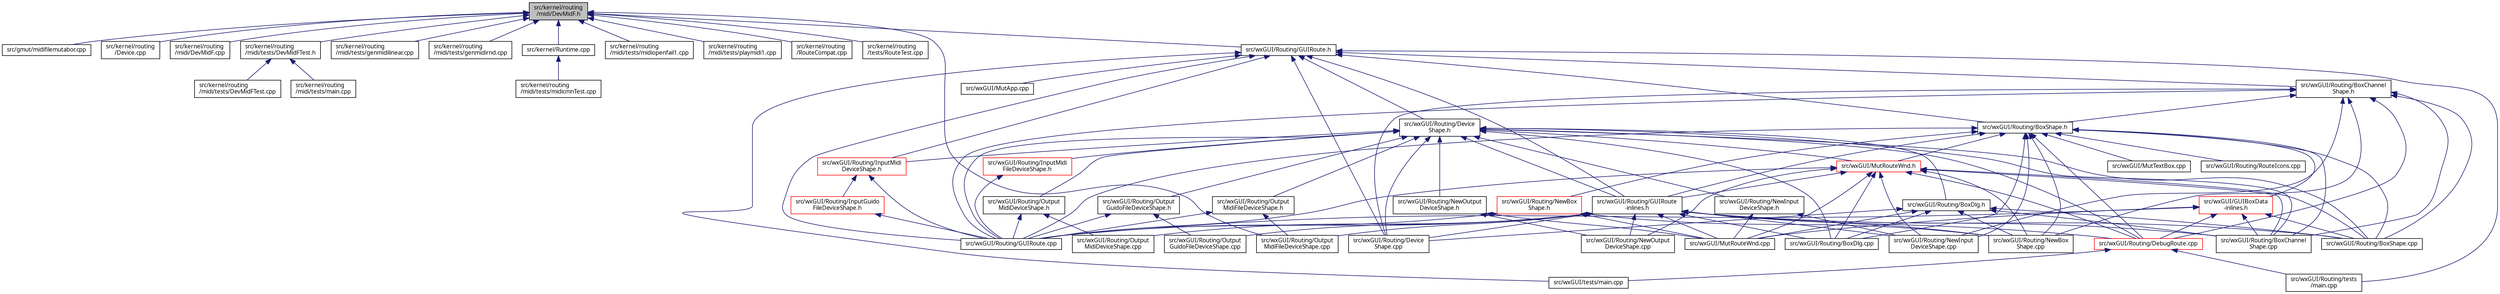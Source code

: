 digraph "src/kernel/routing/midi/DevMidF.h"
{
  edge [fontname="Sans",fontsize="10",labelfontname="Sans",labelfontsize="10"];
  node [fontname="Sans",fontsize="10",shape=record];
  Node59 [label="src/kernel/routing\l/midi/DevMidF.h",height=0.2,width=0.4,color="black", fillcolor="grey75", style="filled", fontcolor="black"];
  Node59 -> Node60 [dir="back",color="midnightblue",fontsize="10",style="solid",fontname="Sans"];
  Node60 [label="src/gmut/midifilemutabor.cpp",height=0.2,width=0.4,color="black", fillcolor="white", style="filled",URL="$d1/d0d/midifilemutabor_8cpp.html"];
  Node59 -> Node61 [dir="back",color="midnightblue",fontsize="10",style="solid",fontname="Sans"];
  Node61 [label="src/kernel/routing\l/Device.cpp",height=0.2,width=0.4,color="black", fillcolor="white", style="filled",URL="$d2/dc0/Device_8cpp.html",tooltip="Devices for routing. "];
  Node59 -> Node62 [dir="back",color="midnightblue",fontsize="10",style="solid",fontname="Sans"];
  Node62 [label="src/kernel/routing\l/midi/DevMidF.cpp",height=0.2,width=0.4,color="black", fillcolor="white", style="filled",URL="$d0/d6b/DevMidF_8cpp.html",tooltip="MIDI-File as device. "];
  Node59 -> Node63 [dir="back",color="midnightblue",fontsize="10",style="solid",fontname="Sans"];
  Node63 [label="src/kernel/routing\l/midi/tests/DevMidFTest.h",height=0.2,width=0.4,color="black", fillcolor="white", style="filled",URL="$da/d0f/DevMidFTest_8h.html"];
  Node63 -> Node64 [dir="back",color="midnightblue",fontsize="10",style="solid",fontname="Sans"];
  Node64 [label="src/kernel/routing\l/midi/tests/DevMidFTest.cpp",height=0.2,width=0.4,color="black", fillcolor="white", style="filled",URL="$d9/d99/DevMidFTest_8cpp.html"];
  Node63 -> Node65 [dir="back",color="midnightblue",fontsize="10",style="solid",fontname="Sans"];
  Node65 [label="src/kernel/routing\l/midi/tests/main.cpp",height=0.2,width=0.4,color="black", fillcolor="white", style="filled",URL="$df/d72/kernel_2routing_2midi_2tests_2main_8cpp.html"];
  Node59 -> Node66 [dir="back",color="midnightblue",fontsize="10",style="solid",fontname="Sans"];
  Node66 [label="src/kernel/routing\l/midi/tests/genmidilinear.cpp",height=0.2,width=0.4,color="black", fillcolor="white", style="filled",URL="$db/dd6/genmidilinear_8cpp.html"];
  Node59 -> Node67 [dir="back",color="midnightblue",fontsize="10",style="solid",fontname="Sans"];
  Node67 [label="src/kernel/routing\l/midi/tests/genmidirnd.cpp",height=0.2,width=0.4,color="black", fillcolor="white", style="filled",URL="$dd/d2d/genmidirnd_8cpp.html"];
  Node59 -> Node68 [dir="back",color="midnightblue",fontsize="10",style="solid",fontname="Sans"];
  Node68 [label="src/kernel/Runtime.cpp",height=0.2,width=0.4,color="black", fillcolor="white", style="filled",URL="$db/d80/Runtime_8cpp.html"];
  Node68 -> Node69 [dir="back",color="midnightblue",fontsize="10",style="solid",fontname="Sans"];
  Node69 [label="src/kernel/routing\l/midi/tests/midicmnTest.cpp",height=0.2,width=0.4,color="black", fillcolor="white", style="filled",URL="$d8/d59/midicmnTest_8cpp.html"];
  Node59 -> Node70 [dir="back",color="midnightblue",fontsize="10",style="solid",fontname="Sans"];
  Node70 [label="src/kernel/routing\l/midi/tests/midiopenfail1.cpp",height=0.2,width=0.4,color="black", fillcolor="white", style="filled",URL="$da/ddb/midiopenfail1_8cpp.html"];
  Node59 -> Node71 [dir="back",color="midnightblue",fontsize="10",style="solid",fontname="Sans"];
  Node71 [label="src/kernel/routing\l/midi/tests/playmidi1.cpp",height=0.2,width=0.4,color="black", fillcolor="white", style="filled",URL="$d9/dfe/playmidi1_8cpp.html"];
  Node59 -> Node72 [dir="back",color="midnightblue",fontsize="10",style="solid",fontname="Sans"];
  Node72 [label="src/kernel/routing\l/RouteCompat.cpp",height=0.2,width=0.4,color="black", fillcolor="white", style="filled",URL="$dd/db8/RouteCompat_8cpp.html",tooltip="Routing. "];
  Node59 -> Node73 [dir="back",color="midnightblue",fontsize="10",style="solid",fontname="Sans"];
  Node73 [label="src/kernel/routing\l/tests/RouteTest.cpp",height=0.2,width=0.4,color="black", fillcolor="white", style="filled",URL="$d2/dba/RouteTest_8cpp.html"];
  Node59 -> Node74 [dir="back",color="midnightblue",fontsize="10",style="solid",fontname="Sans"];
  Node74 [label="src/wxGUI/Routing/GUIRoute.h",height=0.2,width=0.4,color="black", fillcolor="white", style="filled",URL="$d6/dfa/GUIRoute_8h.html"];
  Node74 -> Node75 [dir="back",color="midnightblue",fontsize="10",style="solid",fontname="Sans"];
  Node75 [label="src/wxGUI/Routing/Device\lShape.h",height=0.2,width=0.4,color="black", fillcolor="white", style="filled",URL="$d9/d4d/DeviceShape_8h.html",tooltip="Device shape base class for route window. "];
  Node75 -> Node76 [dir="back",color="midnightblue",fontsize="10",style="solid",fontname="Sans"];
  Node76 [label="src/wxGUI/MutRouteWnd.h",height=0.2,width=0.4,color="red", fillcolor="white", style="filled",URL="$d3/dd7/MutRouteWnd_8h.html"];
  Node76 -> Node89 [dir="back",color="midnightblue",fontsize="10",style="solid",fontname="Sans"];
  Node89 [label="src/wxGUI/MutRouteWnd.cpp",height=0.2,width=0.4,color="black", fillcolor="white", style="filled",URL="$dc/def/MutRouteWnd_8cpp.html",tooltip="Routing window. "];
  Node76 -> Node98 [dir="back",color="midnightblue",fontsize="10",style="solid",fontname="Sans"];
  Node98 [label="src/wxGUI/Routing/GUIRoute\l-inlines.h",height=0.2,width=0.4,color="black", fillcolor="white", style="filled",URL="$d2/d73/GUIRoute-inlines_8h.html"];
  Node98 -> Node89 [dir="back",color="midnightblue",fontsize="10",style="solid",fontname="Sans"];
  Node98 -> Node99 [dir="back",color="midnightblue",fontsize="10",style="solid",fontname="Sans"];
  Node99 [label="src/wxGUI/Routing/BoxChannel\lShape.cpp",height=0.2,width=0.4,color="black", fillcolor="white", style="filled",URL="$d9/d24/BoxChannelShape_8cpp.html",tooltip="Box shape for route window. "];
  Node98 -> Node100 [dir="back",color="midnightblue",fontsize="10",style="solid",fontname="Sans"];
  Node100 [label="src/wxGUI/Routing/BoxDlg.cpp",height=0.2,width=0.4,color="black", fillcolor="white", style="filled",URL="$d3/d2a/BoxDlg_8cpp.html",tooltip="Box dialog. "];
  Node98 -> Node101 [dir="back",color="midnightblue",fontsize="10",style="solid",fontname="Sans"];
  Node101 [label="src/wxGUI/Routing/BoxShape.cpp",height=0.2,width=0.4,color="black", fillcolor="white", style="filled",URL="$d8/db4/BoxShape_8cpp.html",tooltip="Box shape for route window. "];
  Node98 -> Node102 [dir="back",color="midnightblue",fontsize="10",style="solid",fontname="Sans"];
  Node102 [label="src/wxGUI/Routing/DebugRoute.cpp",height=0.2,width=0.4,color="red", fillcolor="white", style="filled",URL="$dc/de8/wxGUI_2Routing_2DebugRoute_8cpp.html",tooltip="Debug functions for routing system. "];
  Node102 -> Node106 [dir="back",color="midnightblue",fontsize="10",style="solid",fontname="Sans"];
  Node106 [label="src/wxGUI/Routing/tests\l/main.cpp",height=0.2,width=0.4,color="black", fillcolor="white", style="filled",URL="$da/dee/wxGUI_2Routing_2tests_2main_8cpp.html"];
  Node102 -> Node107 [dir="back",color="midnightblue",fontsize="10",style="solid",fontname="Sans"];
  Node107 [label="src/wxGUI/tests/main.cpp",height=0.2,width=0.4,color="black", fillcolor="white", style="filled",URL="$d9/d27/wxGUI_2tests_2main_8cpp.html"];
  Node98 -> Node97 [dir="back",color="midnightblue",fontsize="10",style="solid",fontname="Sans"];
  Node97 [label="src/wxGUI/Routing/Device\lShape.cpp",height=0.2,width=0.4,color="black", fillcolor="white", style="filled",URL="$d9/d94/DeviceShape_8cpp.html",tooltip="Device shape base class for route window. "];
  Node98 -> Node91 [dir="back",color="midnightblue",fontsize="10",style="solid",fontname="Sans"];
  Node91 [label="src/wxGUI/Routing/GUIRoute.cpp",height=0.2,width=0.4,color="black", fillcolor="white", style="filled",URL="$d4/dee/GUIRoute_8cpp.html"];
  Node98 -> Node108 [dir="back",color="midnightblue",fontsize="10",style="solid",fontname="Sans"];
  Node108 [label="src/wxGUI/Routing/NewBox\lShape.cpp",height=0.2,width=0.4,color="black", fillcolor="white", style="filled",URL="$d8/dba/NewBoxShape_8cpp.html",tooltip="New box shape for route window. "];
  Node98 -> Node109 [dir="back",color="midnightblue",fontsize="10",style="solid",fontname="Sans"];
  Node109 [label="src/wxGUI/Routing/NewInput\lDeviceShape.cpp",height=0.2,width=0.4,color="black", fillcolor="white", style="filled",URL="$df/d62/NewInputDeviceShape_8cpp.html",tooltip="Devices Basisklassen. "];
  Node98 -> Node110 [dir="back",color="midnightblue",fontsize="10",style="solid",fontname="Sans"];
  Node110 [label="src/wxGUI/Routing/NewOutput\lDeviceShape.cpp",height=0.2,width=0.4,color="black", fillcolor="white", style="filled",URL="$d1/d73/NewOutputDeviceShape_8cpp.html",tooltip="New output device shape for route window. "];
  Node98 -> Node111 [dir="back",color="midnightblue",fontsize="10",style="solid",fontname="Sans"];
  Node111 [label="src/wxGUI/Routing/Output\lGuidoFileDeviceShape.cpp",height=0.2,width=0.4,color="black", fillcolor="white", style="filled",URL="$d3/d21/OutputGuidoFileDeviceShape_8cpp.html",tooltip="Input device shape for reading GUIDO files in the route window. "];
  Node98 -> Node112 [dir="back",color="midnightblue",fontsize="10",style="solid",fontname="Sans"];
  Node112 [label="src/wxGUI/Routing/Output\lMidiDeviceShape.cpp",height=0.2,width=0.4,color="black", fillcolor="white", style="filled",URL="$d6/d68/OutputMidiDeviceShape_8cpp.html",tooltip="MIDI input device shape for route window. "];
  Node98 -> Node113 [dir="back",color="midnightblue",fontsize="10",style="solid",fontname="Sans"];
  Node113 [label="src/wxGUI/Routing/Output\lMidiFileDeviceShape.cpp",height=0.2,width=0.4,color="black", fillcolor="white", style="filled",URL="$d5/d00/OutputMidiFileDeviceShape_8cpp.html",tooltip="Midi fiele input device shape for route window. "];
  Node76 -> Node99 [dir="back",color="midnightblue",fontsize="10",style="solid",fontname="Sans"];
  Node76 -> Node100 [dir="back",color="midnightblue",fontsize="10",style="solid",fontname="Sans"];
  Node76 -> Node101 [dir="back",color="midnightblue",fontsize="10",style="solid",fontname="Sans"];
  Node76 -> Node102 [dir="back",color="midnightblue",fontsize="10",style="solid",fontname="Sans"];
  Node76 -> Node91 [dir="back",color="midnightblue",fontsize="10",style="solid",fontname="Sans"];
  Node76 -> Node108 [dir="back",color="midnightblue",fontsize="10",style="solid",fontname="Sans"];
  Node76 -> Node109 [dir="back",color="midnightblue",fontsize="10",style="solid",fontname="Sans"];
  Node76 -> Node110 [dir="back",color="midnightblue",fontsize="10",style="solid",fontname="Sans"];
  Node75 -> Node115 [dir="back",color="midnightblue",fontsize="10",style="solid",fontname="Sans"];
  Node115 [label="src/wxGUI/Routing/BoxDlg.h",height=0.2,width=0.4,color="black", fillcolor="white", style="filled",URL="$d9/dd2/BoxDlg_8h.html"];
  Node115 -> Node89 [dir="back",color="midnightblue",fontsize="10",style="solid",fontname="Sans"];
  Node115 -> Node99 [dir="back",color="midnightblue",fontsize="10",style="solid",fontname="Sans"];
  Node115 -> Node100 [dir="back",color="midnightblue",fontsize="10",style="solid",fontname="Sans"];
  Node115 -> Node101 [dir="back",color="midnightblue",fontsize="10",style="solid",fontname="Sans"];
  Node115 -> Node97 [dir="back",color="midnightblue",fontsize="10",style="solid",fontname="Sans"];
  Node115 -> Node108 [dir="back",color="midnightblue",fontsize="10",style="solid",fontname="Sans"];
  Node75 -> Node116 [dir="back",color="midnightblue",fontsize="10",style="solid",fontname="Sans"];
  Node116 [label="src/wxGUI/Routing/NewInput\lDeviceShape.h",height=0.2,width=0.4,color="black", fillcolor="white", style="filled",URL="$d5/dba/NewInputDeviceShape_8h.html",tooltip="New input device shape for route window. "];
  Node116 -> Node89 [dir="back",color="midnightblue",fontsize="10",style="solid",fontname="Sans"];
  Node116 -> Node109 [dir="back",color="midnightblue",fontsize="10",style="solid",fontname="Sans"];
  Node75 -> Node117 [dir="back",color="midnightblue",fontsize="10",style="solid",fontname="Sans"];
  Node117 [label="src/wxGUI/Routing/NewOutput\lDeviceShape.h",height=0.2,width=0.4,color="black", fillcolor="white", style="filled",URL="$df/d7b/NewOutputDeviceShape_8h.html",tooltip="New output device shape for route window. "];
  Node117 -> Node89 [dir="back",color="midnightblue",fontsize="10",style="solid",fontname="Sans"];
  Node117 -> Node110 [dir="back",color="midnightblue",fontsize="10",style="solid",fontname="Sans"];
  Node75 -> Node98 [dir="back",color="midnightblue",fontsize="10",style="solid",fontname="Sans"];
  Node75 -> Node99 [dir="back",color="midnightblue",fontsize="10",style="solid",fontname="Sans"];
  Node75 -> Node100 [dir="back",color="midnightblue",fontsize="10",style="solid",fontname="Sans"];
  Node75 -> Node101 [dir="back",color="midnightblue",fontsize="10",style="solid",fontname="Sans"];
  Node75 -> Node102 [dir="back",color="midnightblue",fontsize="10",style="solid",fontname="Sans"];
  Node75 -> Node97 [dir="back",color="midnightblue",fontsize="10",style="solid",fontname="Sans"];
  Node75 -> Node91 [dir="back",color="midnightblue",fontsize="10",style="solid",fontname="Sans"];
  Node75 -> Node118 [dir="back",color="midnightblue",fontsize="10",style="solid",fontname="Sans"];
  Node118 [label="src/wxGUI/Routing/Output\lMidiDeviceShape.h",height=0.2,width=0.4,color="black", fillcolor="white", style="filled",URL="$d8/dcb/OutputMidiDeviceShape_8h.html",tooltip="MIDI output device shape for route window. "];
  Node118 -> Node91 [dir="back",color="midnightblue",fontsize="10",style="solid",fontname="Sans"];
  Node118 -> Node112 [dir="back",color="midnightblue",fontsize="10",style="solid",fontname="Sans"];
  Node75 -> Node119 [dir="back",color="midnightblue",fontsize="10",style="solid",fontname="Sans"];
  Node119 [label="src/wxGUI/Routing/Output\lMidiFileDeviceShape.h",height=0.2,width=0.4,color="black", fillcolor="white", style="filled",URL="$d4/de8/OutputMidiFileDeviceShape_8h.html",tooltip="MIDI file input device shape. "];
  Node119 -> Node91 [dir="back",color="midnightblue",fontsize="10",style="solid",fontname="Sans"];
  Node119 -> Node113 [dir="back",color="midnightblue",fontsize="10",style="solid",fontname="Sans"];
  Node75 -> Node120 [dir="back",color="midnightblue",fontsize="10",style="solid",fontname="Sans"];
  Node120 [label="src/wxGUI/Routing/Output\lGuidoFileDeviceShape.h",height=0.2,width=0.4,color="black", fillcolor="white", style="filled",URL="$db/d77/OutputGuidoFileDeviceShape_8h.html",tooltip="Devices Basisklassen. "];
  Node120 -> Node91 [dir="back",color="midnightblue",fontsize="10",style="solid",fontname="Sans"];
  Node120 -> Node111 [dir="back",color="midnightblue",fontsize="10",style="solid",fontname="Sans"];
  Node75 -> Node121 [dir="back",color="midnightblue",fontsize="10",style="solid",fontname="Sans"];
  Node121 [label="src/wxGUI/Routing/InputMidi\lDeviceShape.h",height=0.2,width=0.4,color="red", fillcolor="white", style="filled",URL="$d3/d5e/InputMidiDeviceShape_8h.html",tooltip="MIDI input device shape for route window. "];
  Node121 -> Node91 [dir="back",color="midnightblue",fontsize="10",style="solid",fontname="Sans"];
  Node121 -> Node122 [dir="back",color="midnightblue",fontsize="10",style="solid",fontname="Sans"];
  Node122 [label="src/wxGUI/Routing/InputGuido\lFileDeviceShape.h",height=0.2,width=0.4,color="red", fillcolor="white", style="filled",URL="$d9/d0d/InputGuidoFileDeviceShape_8h.html",tooltip="Guido/Salieri file input device class. "];
  Node122 -> Node91 [dir="back",color="midnightblue",fontsize="10",style="solid",fontname="Sans"];
  Node75 -> Node125 [dir="back",color="midnightblue",fontsize="10",style="solid",fontname="Sans"];
  Node125 [label="src/wxGUI/Routing/InputMidi\lFileDeviceShape.h",height=0.2,width=0.4,color="red", fillcolor="white", style="filled",URL="$d1/da8/InputMidiFileDeviceShape_8h.html",tooltip="MIDI file input device shape. "];
  Node125 -> Node91 [dir="back",color="midnightblue",fontsize="10",style="solid",fontname="Sans"];
  Node74 -> Node127 [dir="back",color="midnightblue",fontsize="10",style="solid",fontname="Sans"];
  Node127 [label="src/wxGUI/Routing/BoxShape.h",height=0.2,width=0.4,color="black", fillcolor="white", style="filled",URL="$d9/d49/BoxShape_8h.html",tooltip="Box shape for route window. "];
  Node127 -> Node76 [dir="back",color="midnightblue",fontsize="10",style="solid",fontname="Sans"];
  Node127 -> Node128 [dir="back",color="midnightblue",fontsize="10",style="solid",fontname="Sans"];
  Node128 [label="src/wxGUI/GUIBoxData\l-inlines.h",height=0.2,width=0.4,color="red", fillcolor="white", style="filled",URL="$d5/d12/GUIBoxData-inlines_8h.html"];
  Node128 -> Node89 [dir="back",color="midnightblue",fontsize="10",style="solid",fontname="Sans"];
  Node128 -> Node99 [dir="back",color="midnightblue",fontsize="10",style="solid",fontname="Sans"];
  Node128 -> Node101 [dir="back",color="midnightblue",fontsize="10",style="solid",fontname="Sans"];
  Node128 -> Node102 [dir="back",color="midnightblue",fontsize="10",style="solid",fontname="Sans"];
  Node128 -> Node91 [dir="back",color="midnightblue",fontsize="10",style="solid",fontname="Sans"];
  Node127 -> Node129 [dir="back",color="midnightblue",fontsize="10",style="solid",fontname="Sans"];
  Node129 [label="src/wxGUI/Routing/NewBox\lShape.h",height=0.2,width=0.4,color="red", fillcolor="white", style="filled",URL="$d4/dcc/NewBoxShape_8h.html",tooltip="New box shape for route window. "];
  Node129 -> Node89 [dir="back",color="midnightblue",fontsize="10",style="solid",fontname="Sans"];
  Node129 -> Node91 [dir="back",color="midnightblue",fontsize="10",style="solid",fontname="Sans"];
  Node129 -> Node108 [dir="back",color="midnightblue",fontsize="10",style="solid",fontname="Sans"];
  Node127 -> Node98 [dir="back",color="midnightblue",fontsize="10",style="solid",fontname="Sans"];
  Node127 -> Node96 [dir="back",color="midnightblue",fontsize="10",style="solid",fontname="Sans"];
  Node96 [label="src/wxGUI/MutTextBox.cpp",height=0.2,width=0.4,color="black", fillcolor="white", style="filled",URL="$df/d3c/MutTextBox_8cpp.html",tooltip="Textbox for Lists. "];
  Node127 -> Node99 [dir="back",color="midnightblue",fontsize="10",style="solid",fontname="Sans"];
  Node127 -> Node100 [dir="back",color="midnightblue",fontsize="10",style="solid",fontname="Sans"];
  Node127 -> Node101 [dir="back",color="midnightblue",fontsize="10",style="solid",fontname="Sans"];
  Node127 -> Node102 [dir="back",color="midnightblue",fontsize="10",style="solid",fontname="Sans"];
  Node127 -> Node91 [dir="back",color="midnightblue",fontsize="10",style="solid",fontname="Sans"];
  Node127 -> Node108 [dir="back",color="midnightblue",fontsize="10",style="solid",fontname="Sans"];
  Node127 -> Node109 [dir="back",color="midnightblue",fontsize="10",style="solid",fontname="Sans"];
  Node127 -> Node92 [dir="back",color="midnightblue",fontsize="10",style="solid",fontname="Sans"];
  Node92 [label="src/wxGUI/Routing/RouteIcons.cpp",height=0.2,width=0.4,color="black", fillcolor="white", style="filled",URL="$d1/d28/RouteIcons_8cpp.html",tooltip="Devices base classes. "];
  Node74 -> Node130 [dir="back",color="midnightblue",fontsize="10",style="solid",fontname="Sans"];
  Node130 [label="src/wxGUI/Routing/BoxChannel\lShape.h",height=0.2,width=0.4,color="black", fillcolor="white", style="filled",URL="$d6/d68/BoxChannelShape_8h.html",tooltip="Box shape for route window. "];
  Node130 -> Node127 [dir="back",color="midnightblue",fontsize="10",style="solid",fontname="Sans"];
  Node130 -> Node99 [dir="back",color="midnightblue",fontsize="10",style="solid",fontname="Sans"];
  Node130 -> Node101 [dir="back",color="midnightblue",fontsize="10",style="solid",fontname="Sans"];
  Node130 -> Node102 [dir="back",color="midnightblue",fontsize="10",style="solid",fontname="Sans"];
  Node130 -> Node97 [dir="back",color="midnightblue",fontsize="10",style="solid",fontname="Sans"];
  Node130 -> Node91 [dir="back",color="midnightblue",fontsize="10",style="solid",fontname="Sans"];
  Node130 -> Node108 [dir="back",color="midnightblue",fontsize="10",style="solid",fontname="Sans"];
  Node130 -> Node109 [dir="back",color="midnightblue",fontsize="10",style="solid",fontname="Sans"];
  Node74 -> Node82 [dir="back",color="midnightblue",fontsize="10",style="solid",fontname="Sans"];
  Node82 [label="src/wxGUI/MutApp.cpp",height=0.2,width=0.4,color="black", fillcolor="white", style="filled",URL="$d5/d1c/MutApp_8cpp.html",tooltip="Mutabor Application. "];
  Node74 -> Node98 [dir="back",color="midnightblue",fontsize="10",style="solid",fontname="Sans"];
  Node74 -> Node97 [dir="back",color="midnightblue",fontsize="10",style="solid",fontname="Sans"];
  Node74 -> Node91 [dir="back",color="midnightblue",fontsize="10",style="solid",fontname="Sans"];
  Node74 -> Node121 [dir="back",color="midnightblue",fontsize="10",style="solid",fontname="Sans"];
  Node74 -> Node106 [dir="back",color="midnightblue",fontsize="10",style="solid",fontname="Sans"];
  Node74 -> Node107 [dir="back",color="midnightblue",fontsize="10",style="solid",fontname="Sans"];
  Node59 -> Node113 [dir="back",color="midnightblue",fontsize="10",style="solid",fontname="Sans"];
}
